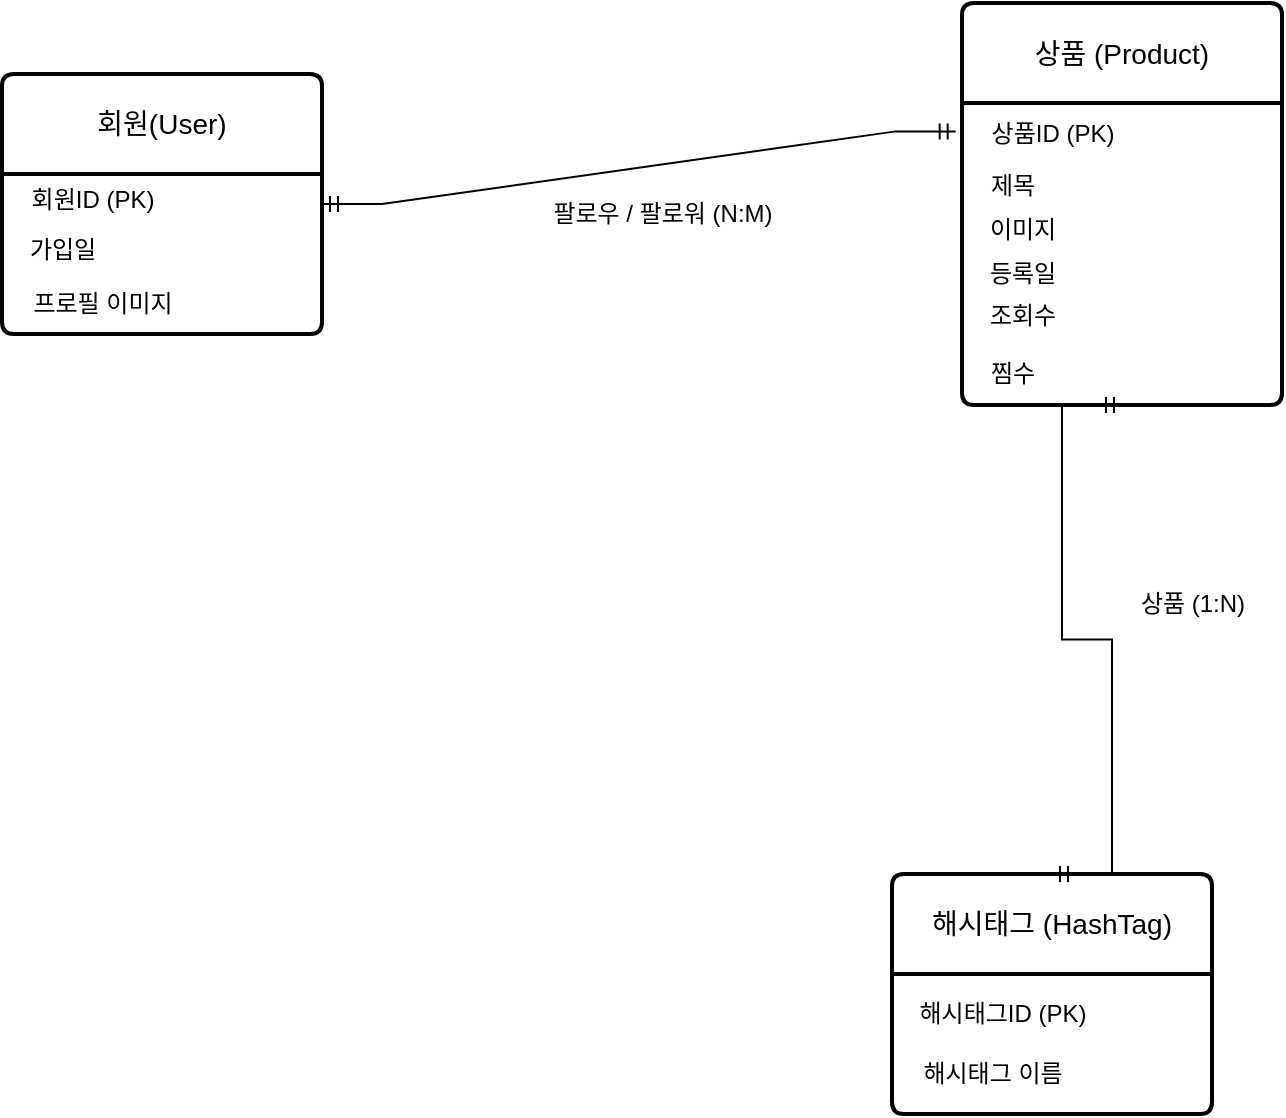<mxfile version="25.0.3">
  <diagram id="R2lEEEUBdFMjLlhIrx00" name="Page-1">
    <mxGraphModel dx="1501" dy="795" grid="1" gridSize="10" guides="1" tooltips="1" connect="1" arrows="1" fold="1" page="1" pageScale="1" pageWidth="850" pageHeight="1100" math="0" shadow="0" extFonts="Permanent Marker^https://fonts.googleapis.com/css?family=Permanent+Marker">
      <root>
        <mxCell id="0" />
        <mxCell id="1" parent="0" />
        <mxCell id="Co2wqrZ6DGSmuQEqvH11-27" value="회원(User)" style="swimlane;childLayout=stackLayout;horizontal=1;startSize=50;horizontalStack=0;rounded=1;fontSize=14;fontStyle=0;strokeWidth=2;resizeParent=0;resizeLast=1;shadow=0;dashed=0;align=center;arcSize=4;whiteSpace=wrap;html=1;" vertex="1" parent="1">
          <mxGeometry x="40" y="70" width="160" height="130" as="geometry" />
        </mxCell>
        <mxCell id="Co2wqrZ6DGSmuQEqvH11-29" value="회원ID (PK)" style="text;html=1;align=center;verticalAlign=middle;resizable=0;points=[];autosize=1;strokeColor=none;fillColor=none;" vertex="1" parent="1">
          <mxGeometry x="40" y="118" width="90" height="30" as="geometry" />
        </mxCell>
        <mxCell id="Co2wqrZ6DGSmuQEqvH11-36" value="가입일" style="text;html=1;align=center;verticalAlign=middle;resizable=0;points=[];autosize=1;strokeColor=none;fillColor=none;" vertex="1" parent="1">
          <mxGeometry x="40" y="143" width="60" height="30" as="geometry" />
        </mxCell>
        <mxCell id="Co2wqrZ6DGSmuQEqvH11-38" value="상품 (Product)" style="swimlane;childLayout=stackLayout;horizontal=1;startSize=50;horizontalStack=0;rounded=1;fontSize=14;fontStyle=0;strokeWidth=2;resizeParent=0;resizeLast=1;shadow=0;dashed=0;align=center;arcSize=4;whiteSpace=wrap;html=1;" vertex="1" parent="1">
          <mxGeometry x="520" y="34.5" width="160" height="201" as="geometry" />
        </mxCell>
        <mxCell id="Co2wqrZ6DGSmuQEqvH11-39" value="프로필 이미지" style="text;html=1;align=center;verticalAlign=middle;resizable=0;points=[];autosize=1;strokeColor=none;fillColor=none;" vertex="1" parent="1">
          <mxGeometry x="40" y="170" width="100" height="30" as="geometry" />
        </mxCell>
        <mxCell id="Co2wqrZ6DGSmuQEqvH11-40" value="상품ID (PK)" style="text;html=1;align=center;verticalAlign=middle;resizable=0;points=[];autosize=1;strokeColor=none;fillColor=none;" vertex="1" parent="1">
          <mxGeometry x="520" y="84.5" width="90" height="30" as="geometry" />
        </mxCell>
        <mxCell id="Co2wqrZ6DGSmuQEqvH11-42" value="제목" style="text;html=1;align=center;verticalAlign=middle;resizable=0;points=[];autosize=1;strokeColor=none;fillColor=none;" vertex="1" parent="1">
          <mxGeometry x="520" y="110.5" width="50" height="30" as="geometry" />
        </mxCell>
        <mxCell id="Co2wqrZ6DGSmuQEqvH11-43" value="이미지" style="text;html=1;align=center;verticalAlign=middle;resizable=0;points=[];autosize=1;strokeColor=none;fillColor=none;" vertex="1" parent="1">
          <mxGeometry x="520" y="132.5" width="60" height="30" as="geometry" />
        </mxCell>
        <mxCell id="Co2wqrZ6DGSmuQEqvH11-44" value="등록일" style="text;html=1;align=center;verticalAlign=middle;resizable=0;points=[];autosize=1;strokeColor=none;fillColor=none;" vertex="1" parent="1">
          <mxGeometry x="520" y="154.5" width="60" height="30" as="geometry" />
        </mxCell>
        <mxCell id="Co2wqrZ6DGSmuQEqvH11-46" value="조회수" style="text;html=1;align=center;verticalAlign=middle;resizable=0;points=[];autosize=1;strokeColor=none;fillColor=none;" vertex="1" parent="1">
          <mxGeometry x="520" y="175.5" width="60" height="30" as="geometry" />
        </mxCell>
        <mxCell id="Co2wqrZ6DGSmuQEqvH11-47" value="찜수" style="text;html=1;align=center;verticalAlign=middle;resizable=0;points=[];autosize=1;strokeColor=none;fillColor=none;" vertex="1" parent="1">
          <mxGeometry x="520" y="204.5" width="50" height="30" as="geometry" />
        </mxCell>
        <mxCell id="Co2wqrZ6DGSmuQEqvH11-48" value="해시태그 (HashTag)" style="swimlane;childLayout=stackLayout;horizontal=1;startSize=50;horizontalStack=0;rounded=1;fontSize=14;fontStyle=0;strokeWidth=2;resizeParent=0;resizeLast=1;shadow=0;dashed=0;align=center;arcSize=4;whiteSpace=wrap;html=1;" vertex="1" parent="1">
          <mxGeometry x="485" y="470" width="160" height="120" as="geometry" />
        </mxCell>
        <mxCell id="Co2wqrZ6DGSmuQEqvH11-49" value="해시태그ID (PK)" style="text;html=1;align=center;verticalAlign=middle;resizable=0;points=[];autosize=1;strokeColor=none;fillColor=none;" vertex="1" parent="1">
          <mxGeometry x="485" y="525" width="110" height="30" as="geometry" />
        </mxCell>
        <mxCell id="Co2wqrZ6DGSmuQEqvH11-50" value="해시태그 이름" style="text;html=1;align=center;verticalAlign=middle;resizable=0;points=[];autosize=1;strokeColor=none;fillColor=none;" vertex="1" parent="1">
          <mxGeometry x="485" y="555" width="100" height="30" as="geometry" />
        </mxCell>
        <mxCell id="Co2wqrZ6DGSmuQEqvH11-70" value="팔로우 / 팔로워 (N:M)" style="text;html=1;align=center;verticalAlign=middle;resizable=0;points=[];autosize=1;strokeColor=none;fillColor=none;" vertex="1" parent="1">
          <mxGeometry x="300" y="124.5" width="140" height="30" as="geometry" />
        </mxCell>
        <mxCell id="Co2wqrZ6DGSmuQEqvH11-72" value="상품 (1:N)" style="text;html=1;align=center;verticalAlign=middle;resizable=0;points=[];autosize=1;strokeColor=none;fillColor=none;" vertex="1" parent="1">
          <mxGeometry x="595" y="320" width="80" height="30" as="geometry" />
        </mxCell>
        <mxCell id="Co2wqrZ6DGSmuQEqvH11-73" value="" style="edgeStyle=entityRelationEdgeStyle;fontSize=12;html=1;endArrow=ERmandOne;startArrow=ERmandOne;rounded=0;entryX=1;entryY=0.5;entryDx=0;entryDy=0;exitX=-0.035;exitY=0.473;exitDx=0;exitDy=0;exitPerimeter=0;" edge="1" parent="1" source="Co2wqrZ6DGSmuQEqvH11-40" target="Co2wqrZ6DGSmuQEqvH11-27">
          <mxGeometry width="100" height="100" relative="1" as="geometry">
            <mxPoint x="55" y="290" as="sourcePoint" />
            <mxPoint x="155" y="190" as="targetPoint" />
          </mxGeometry>
        </mxCell>
        <mxCell id="Co2wqrZ6DGSmuQEqvH11-77" value="" style="edgeStyle=entityRelationEdgeStyle;fontSize=12;html=1;endArrow=ERmandOne;startArrow=ERmandOne;rounded=0;entryX=0.5;entryY=1;entryDx=0;entryDy=0;exitX=0.5;exitY=0;exitDx=0;exitDy=0;" edge="1" parent="1" source="Co2wqrZ6DGSmuQEqvH11-48" target="Co2wqrZ6DGSmuQEqvH11-38">
          <mxGeometry width="100" height="100" relative="1" as="geometry">
            <mxPoint x="500" y="390" as="sourcePoint" />
            <mxPoint x="600" y="290" as="targetPoint" />
          </mxGeometry>
        </mxCell>
      </root>
    </mxGraphModel>
  </diagram>
</mxfile>
